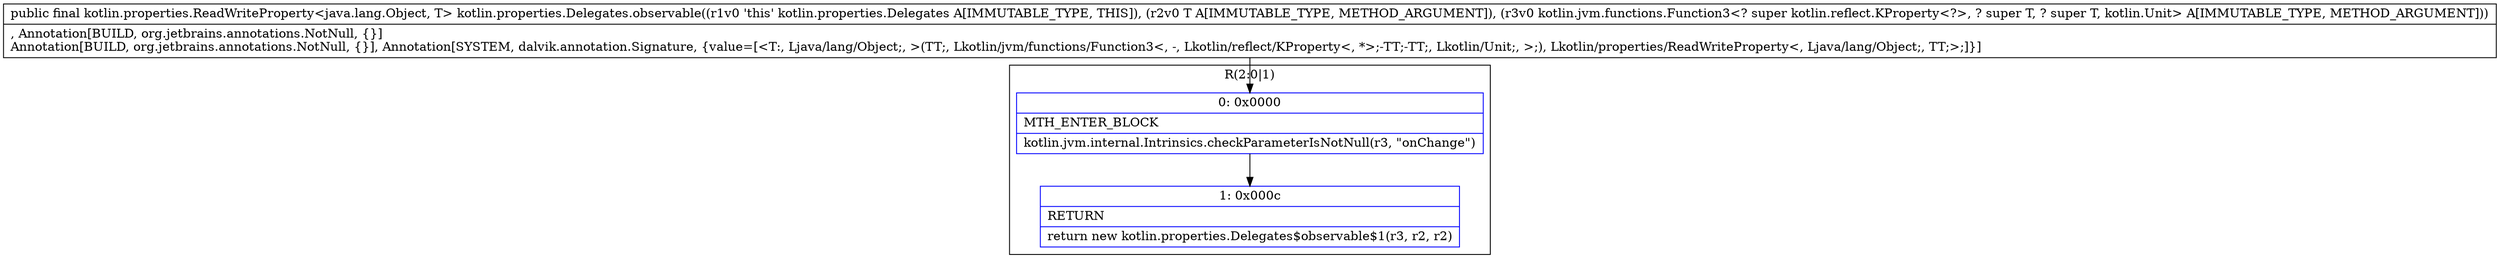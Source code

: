 digraph "CFG forkotlin.properties.Delegates.observable(Ljava\/lang\/Object;Lkotlin\/jvm\/functions\/Function3;)Lkotlin\/properties\/ReadWriteProperty;" {
subgraph cluster_Region_489119315 {
label = "R(2:0|1)";
node [shape=record,color=blue];
Node_0 [shape=record,label="{0\:\ 0x0000|MTH_ENTER_BLOCK\l|kotlin.jvm.internal.Intrinsics.checkParameterIsNotNull(r3, \"onChange\")\l}"];
Node_1 [shape=record,label="{1\:\ 0x000c|RETURN\l|return new kotlin.properties.Delegates$observable$1(r3, r2, r2)\l}"];
}
MethodNode[shape=record,label="{public final kotlin.properties.ReadWriteProperty\<java.lang.Object, T\> kotlin.properties.Delegates.observable((r1v0 'this' kotlin.properties.Delegates A[IMMUTABLE_TYPE, THIS]), (r2v0 T A[IMMUTABLE_TYPE, METHOD_ARGUMENT]), (r3v0 kotlin.jvm.functions.Function3\<? super kotlin.reflect.KProperty\<?\>, ? super T, ? super T, kotlin.Unit\> A[IMMUTABLE_TYPE, METHOD_ARGUMENT]))  | , Annotation[BUILD, org.jetbrains.annotations.NotNull, \{\}]\lAnnotation[BUILD, org.jetbrains.annotations.NotNull, \{\}], Annotation[SYSTEM, dalvik.annotation.Signature, \{value=[\<T:, Ljava\/lang\/Object;, \>(TT;, Lkotlin\/jvm\/functions\/Function3\<, \-, Lkotlin\/reflect\/KProperty\<, *\>;\-TT;\-TT;, Lkotlin\/Unit;, \>;), Lkotlin\/properties\/ReadWriteProperty\<, Ljava\/lang\/Object;, TT;\>;]\}]\l}"];
MethodNode -> Node_0;
Node_0 -> Node_1;
}

